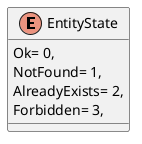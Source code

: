@startuml
enum EntityState {
    Ok= 0,
    NotFound= 1,
    AlreadyExists= 2,
    Forbidden= 3,
}
@enduml
